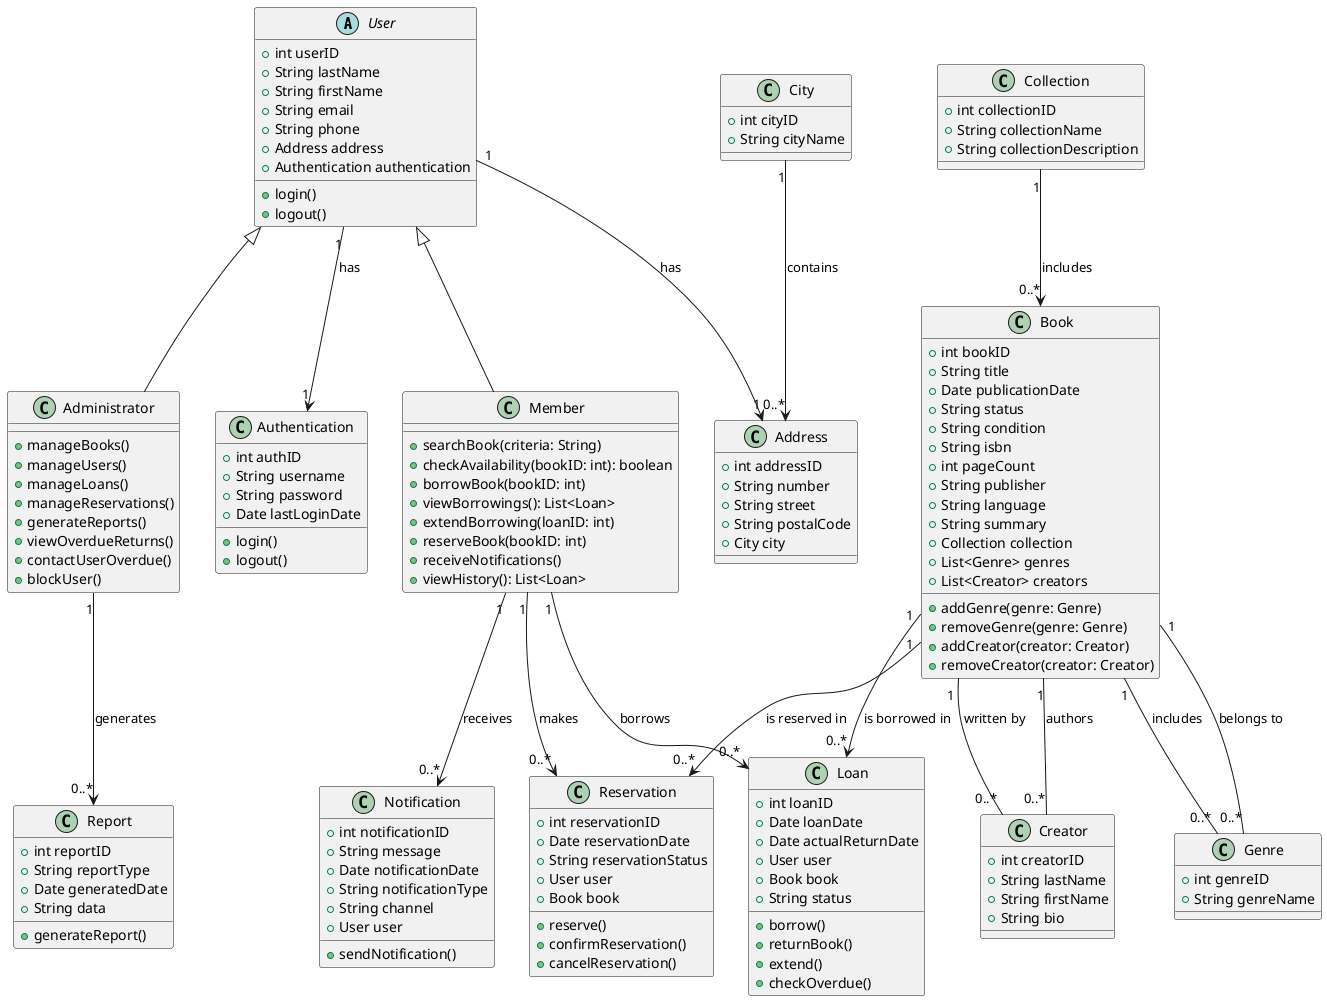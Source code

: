@startuml

' Define abstract User class
abstract class User {
    +int userID
    +String lastName
    +String firstName
    +String email
    +String phone
    +Address address
    +Authentication authentication
    +login()
    +logout()
}

' Administrator class inherits from User
class Administrator {
    +manageBooks()
    +manageUsers()
    +manageLoans()
    +manageReservations()
    +generateReports()
    +viewOverdueReturns()
    +contactUserOverdue()
    +blockUser()
}

User <|-- Administrator

' Member class inherits from User
class Member {
    +searchBook(criteria: String)
    +checkAvailability(bookID: int): boolean
    +borrowBook(bookID: int)
    +viewBorrowings(): List<Loan>
    +extendBorrowing(loanID: int)
    +reserveBook(bookID: int)
    +receiveNotifications()
    +viewHistory(): List<Loan>
}

User <|-- Member

' Authentication class
class Authentication {
    +int authID
    +String username
    +String password
    +Date lastLoginDate
    +login()
    +logout()
}

' Address class
class Address {
    +int addressID
    +String number
    +String street
    +String postalCode
    +City city
}

' City class
class City {
    +int cityID
    +String cityName
}

' Book class
class Book {
    +int bookID
    +String title
    +Date publicationDate
    +String status
    +String condition
    +String isbn
    +int pageCount
    +String publisher
    +String language
    +String summary
    +Collection collection
    +List<Genre> genres
    +List<Creator> creators
    +addGenre(genre: Genre)
    +removeGenre(genre: Genre)
    +addCreator(creator: Creator)
    +removeCreator(creator: Creator)
}

' Collection class
class Collection {
    +int collectionID
    +String collectionName
    +String collectionDescription
}

' Genre class
class Genre {
    +int genreID
    +String genreName
}

' Creator class
class Creator {
    +int creatorID
    +String lastName
    +String firstName
    +String bio
}

' Loan class
class Loan {
    +int loanID
    +Date loanDate
    +Date actualReturnDate
    +User user
    +Book book
    +String status
    +borrow()
    +returnBook()
    +extend()
    +checkOverdue()
}

' Reservation class
class Reservation {
    +int reservationID
    +Date reservationDate
    +String reservationStatus
    +User user
    +Book book
    +reserve()
    +confirmReservation()
    +cancelReservation()
}

' Notification class
class Notification {
    +int notificationID
    +String message
    +Date notificationDate
    +String notificationType
    +String channel
    +User user
    +sendNotification()
}

' Report class
class Report {
    +int reportID
    +String reportType
    +Date generatedDate
    +String data
    +generateReport()
}

' Relationships

' User to Address
User "1" --> "1" Address : has

' User to Authentication
User "1" --> "1" Authentication : has

' Administrator to Report
Administrator "1" --> "0..*" Report : generates

' Member to Loan
Member "1" --> "0..*" Loan : borrows

' Member to Reservation
Member "1" --> "0..*" Reservation : makes

' Member to Notification
Member "1" --> "0..*" Notification : receives

' Book to Loan
Book "1" --> "0..*" Loan : is borrowed in

' Book to Reservation
Book "1" --> "0..*" Reservation : is reserved in

' Book to Genre (Many-to-Many)
Book "1" -- "0..*" Genre : belongs to
Genre "0..*" -- "1" Book : includes

' Book to Creator (Many-to-Many)
Book "1" -- "0..*" Creator : written by
Creator "0..*" -- "1" Book : authors

' Collection to Book
Collection "1" --> "0..*" Book : includes

' City to Address
City "1" --> "0..*" Address : contains

@enduml
